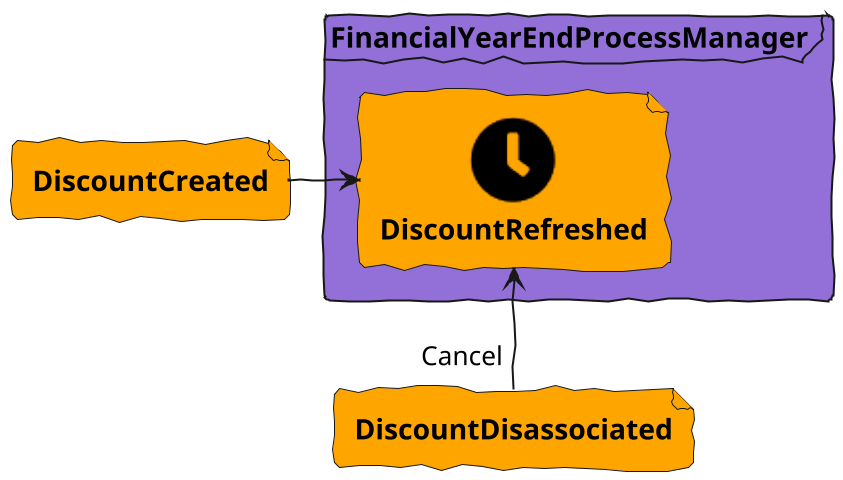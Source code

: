 @startuml
!include <tupadr3/common>
!include <tupadr3/font-awesome-5/clock>
!include <tupadr3/font-awesome-5/calendar_alt>
!include <tupadr3/font-awesome-5/gripfire>

skinparam defaultFontName Purisa
skinparam handwritten true
skinparam backgroundcolor transparent

skinparam defaultTextAlignment center


scale 1200*480


file DiscountCreated #Orange [
    **DiscountCreated**
]

file DiscountDisassociated #Orange [
    **DiscountDisassociated**
]


frame **FinancialYearEndProcessManager** #MediumPurple {
    file DiscountRefreshed #Orange [
        <$clock>
        **DiscountRefreshed**
    ]


    DiscountCreated -R-> DiscountRefreshed
}

DiscountDisassociated  "Cancel" -U-> DiscountRefreshed


@enduml
